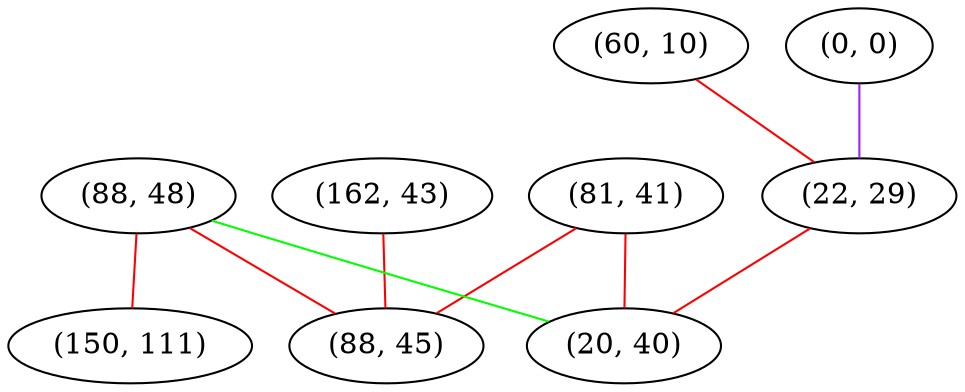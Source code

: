 graph "" {
"(162, 43)";
"(81, 41)";
"(60, 10)";
"(88, 48)";
"(150, 111)";
"(0, 0)";
"(88, 45)";
"(22, 29)";
"(20, 40)";
"(162, 43)" -- "(88, 45)"  [color=red, key=0, weight=1];
"(81, 41)" -- "(88, 45)"  [color=red, key=0, weight=1];
"(81, 41)" -- "(20, 40)"  [color=red, key=0, weight=1];
"(60, 10)" -- "(22, 29)"  [color=red, key=0, weight=1];
"(88, 48)" -- "(88, 45)"  [color=red, key=0, weight=1];
"(88, 48)" -- "(150, 111)"  [color=red, key=0, weight=1];
"(88, 48)" -- "(20, 40)"  [color=green, key=0, weight=2];
"(0, 0)" -- "(22, 29)"  [color=purple, key=0, weight=4];
"(22, 29)" -- "(20, 40)"  [color=red, key=0, weight=1];
}
